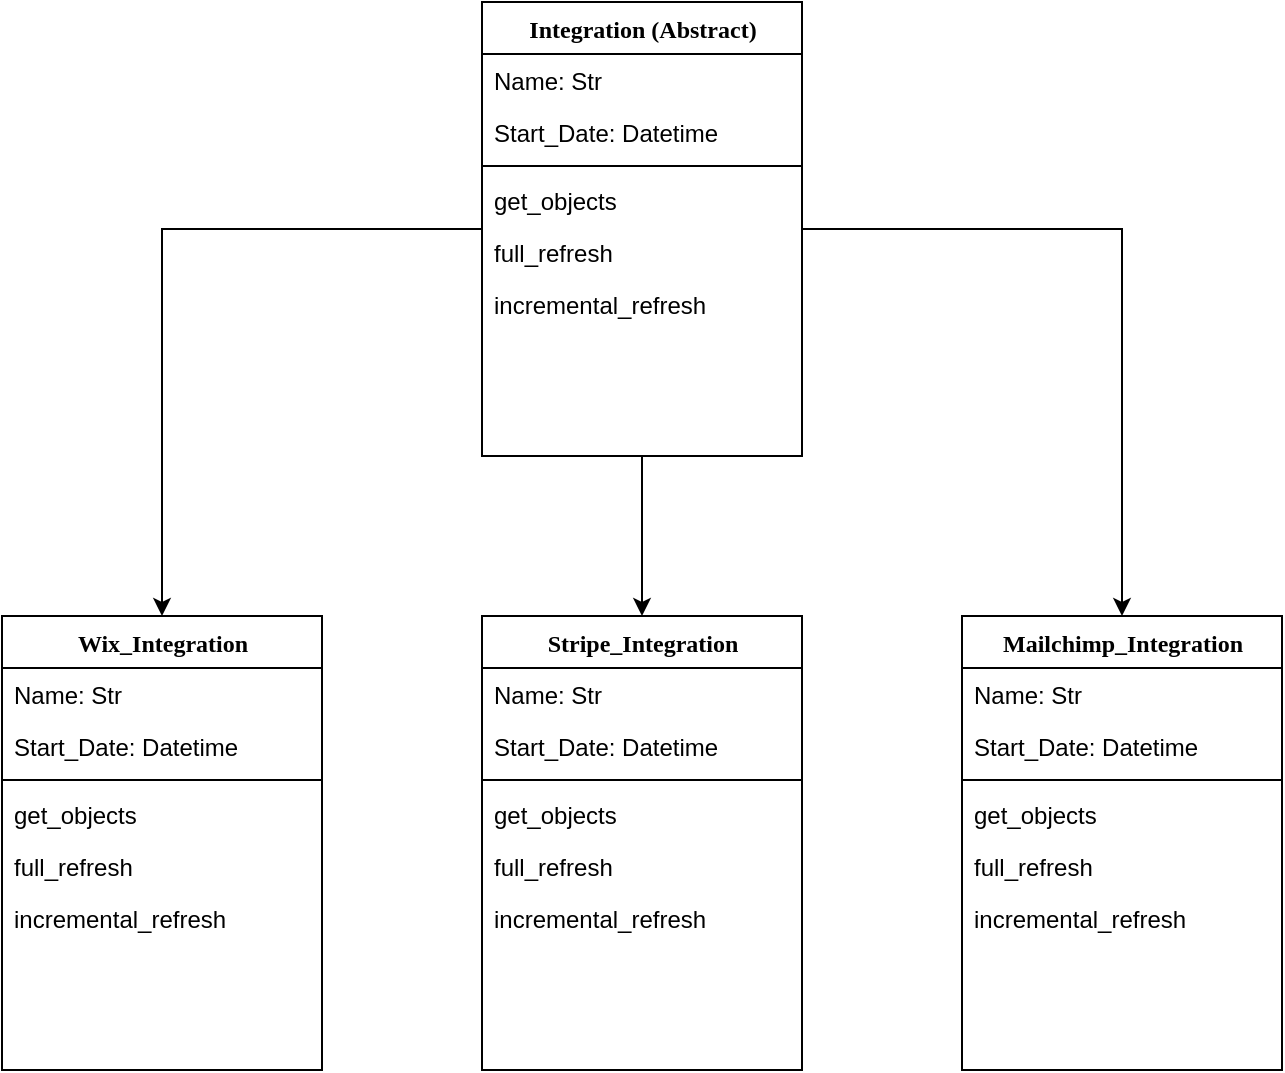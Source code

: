 <mxfile version="22.0.0" type="github">
  <diagram name="Page-1" id="9f46799a-70d6-7492-0946-bef42562c5a5">
    <mxGraphModel dx="1524" dy="823" grid="1" gridSize="10" guides="1" tooltips="1" connect="1" arrows="1" fold="1" page="1" pageScale="1" pageWidth="1100" pageHeight="850" background="none" math="0" shadow="0">
      <root>
        <mxCell id="0" />
        <mxCell id="1" parent="0" />
        <mxCell id="R25SOJnkUCNpR0DvzofN-9" value="" style="edgeStyle=orthogonalEdgeStyle;rounded=0;orthogonalLoop=1;jettySize=auto;html=1;" edge="1" parent="1" source="78961159f06e98e8-17" target="R25SOJnkUCNpR0DvzofN-2">
          <mxGeometry relative="1" as="geometry" />
        </mxCell>
        <mxCell id="R25SOJnkUCNpR0DvzofN-27" style="edgeStyle=orthogonalEdgeStyle;rounded=0;orthogonalLoop=1;jettySize=auto;html=1;entryX=0.5;entryY=0;entryDx=0;entryDy=0;" edge="1" parent="1" source="78961159f06e98e8-17" target="R25SOJnkUCNpR0DvzofN-11">
          <mxGeometry relative="1" as="geometry" />
        </mxCell>
        <mxCell id="R25SOJnkUCNpR0DvzofN-28" style="edgeStyle=orthogonalEdgeStyle;rounded=0;orthogonalLoop=1;jettySize=auto;html=1;" edge="1" parent="1" source="78961159f06e98e8-17" target="R25SOJnkUCNpR0DvzofN-19">
          <mxGeometry relative="1" as="geometry" />
        </mxCell>
        <mxCell id="78961159f06e98e8-17" value="Integration (Abstract)" style="swimlane;html=1;fontStyle=1;align=center;verticalAlign=top;childLayout=stackLayout;horizontal=1;startSize=26;horizontalStack=0;resizeParent=1;resizeLast=0;collapsible=1;marginBottom=0;swimlaneFillColor=#ffffff;rounded=0;shadow=0;comic=0;labelBackgroundColor=none;strokeWidth=1;fillColor=none;fontFamily=Verdana;fontSize=12" parent="1" vertex="1">
          <mxGeometry x="90" y="83" width="160" height="227" as="geometry" />
        </mxCell>
        <mxCell id="78961159f06e98e8-21" value="Name: Str" style="text;html=1;strokeColor=none;fillColor=none;align=left;verticalAlign=top;spacingLeft=4;spacingRight=4;whiteSpace=wrap;overflow=hidden;rotatable=0;points=[[0,0.5],[1,0.5]];portConstraint=eastwest;" parent="78961159f06e98e8-17" vertex="1">
          <mxGeometry y="26" width="160" height="26" as="geometry" />
        </mxCell>
        <mxCell id="78961159f06e98e8-23" value="Start_Date: Datetime" style="text;html=1;strokeColor=none;fillColor=none;align=left;verticalAlign=top;spacingLeft=4;spacingRight=4;whiteSpace=wrap;overflow=hidden;rotatable=0;points=[[0,0.5],[1,0.5]];portConstraint=eastwest;" parent="78961159f06e98e8-17" vertex="1">
          <mxGeometry y="52" width="160" height="26" as="geometry" />
        </mxCell>
        <mxCell id="78961159f06e98e8-19" value="" style="line;html=1;strokeWidth=1;fillColor=none;align=left;verticalAlign=middle;spacingTop=-1;spacingLeft=3;spacingRight=3;rotatable=0;labelPosition=right;points=[];portConstraint=eastwest;" parent="78961159f06e98e8-17" vertex="1">
          <mxGeometry y="78" width="160" height="8" as="geometry" />
        </mxCell>
        <mxCell id="78961159f06e98e8-20" value="get_objects" style="text;html=1;strokeColor=none;fillColor=none;align=left;verticalAlign=top;spacingLeft=4;spacingRight=4;whiteSpace=wrap;overflow=hidden;rotatable=0;points=[[0,0.5],[1,0.5]];portConstraint=eastwest;" parent="78961159f06e98e8-17" vertex="1">
          <mxGeometry y="86" width="160" height="26" as="geometry" />
        </mxCell>
        <mxCell id="78961159f06e98e8-27" value="full_refresh" style="text;html=1;strokeColor=none;fillColor=none;align=left;verticalAlign=top;spacingLeft=4;spacingRight=4;whiteSpace=wrap;overflow=hidden;rotatable=0;points=[[0,0.5],[1,0.5]];portConstraint=eastwest;" parent="78961159f06e98e8-17" vertex="1">
          <mxGeometry y="112" width="160" height="26" as="geometry" />
        </mxCell>
        <mxCell id="R25SOJnkUCNpR0DvzofN-1" value="incremental_refresh" style="text;html=1;strokeColor=none;fillColor=none;align=left;verticalAlign=top;spacingLeft=4;spacingRight=4;whiteSpace=wrap;overflow=hidden;rotatable=0;points=[[0,0.5],[1,0.5]];portConstraint=eastwest;" vertex="1" parent="78961159f06e98e8-17">
          <mxGeometry y="138" width="160" height="26" as="geometry" />
        </mxCell>
        <mxCell id="R25SOJnkUCNpR0DvzofN-2" value="Stripe_Integration" style="swimlane;html=1;fontStyle=1;align=center;verticalAlign=top;childLayout=stackLayout;horizontal=1;startSize=26;horizontalStack=0;resizeParent=1;resizeLast=0;collapsible=1;marginBottom=0;swimlaneFillColor=#ffffff;rounded=0;shadow=0;comic=0;labelBackgroundColor=none;strokeWidth=1;fillColor=none;fontFamily=Verdana;fontSize=12" vertex="1" parent="1">
          <mxGeometry x="90" y="390" width="160" height="227" as="geometry" />
        </mxCell>
        <mxCell id="R25SOJnkUCNpR0DvzofN-3" value="Name: Str" style="text;html=1;strokeColor=none;fillColor=none;align=left;verticalAlign=top;spacingLeft=4;spacingRight=4;whiteSpace=wrap;overflow=hidden;rotatable=0;points=[[0,0.5],[1,0.5]];portConstraint=eastwest;" vertex="1" parent="R25SOJnkUCNpR0DvzofN-2">
          <mxGeometry y="26" width="160" height="26" as="geometry" />
        </mxCell>
        <mxCell id="R25SOJnkUCNpR0DvzofN-4" value="Start_Date: Datetime" style="text;html=1;strokeColor=none;fillColor=none;align=left;verticalAlign=top;spacingLeft=4;spacingRight=4;whiteSpace=wrap;overflow=hidden;rotatable=0;points=[[0,0.5],[1,0.5]];portConstraint=eastwest;" vertex="1" parent="R25SOJnkUCNpR0DvzofN-2">
          <mxGeometry y="52" width="160" height="26" as="geometry" />
        </mxCell>
        <mxCell id="R25SOJnkUCNpR0DvzofN-5" value="" style="line;html=1;strokeWidth=1;fillColor=none;align=left;verticalAlign=middle;spacingTop=-1;spacingLeft=3;spacingRight=3;rotatable=0;labelPosition=right;points=[];portConstraint=eastwest;" vertex="1" parent="R25SOJnkUCNpR0DvzofN-2">
          <mxGeometry y="78" width="160" height="8" as="geometry" />
        </mxCell>
        <mxCell id="R25SOJnkUCNpR0DvzofN-6" value="get_objects" style="text;html=1;strokeColor=none;fillColor=none;align=left;verticalAlign=top;spacingLeft=4;spacingRight=4;whiteSpace=wrap;overflow=hidden;rotatable=0;points=[[0,0.5],[1,0.5]];portConstraint=eastwest;" vertex="1" parent="R25SOJnkUCNpR0DvzofN-2">
          <mxGeometry y="86" width="160" height="26" as="geometry" />
        </mxCell>
        <mxCell id="R25SOJnkUCNpR0DvzofN-7" value="full_refresh" style="text;html=1;strokeColor=none;fillColor=none;align=left;verticalAlign=top;spacingLeft=4;spacingRight=4;whiteSpace=wrap;overflow=hidden;rotatable=0;points=[[0,0.5],[1,0.5]];portConstraint=eastwest;" vertex="1" parent="R25SOJnkUCNpR0DvzofN-2">
          <mxGeometry y="112" width="160" height="26" as="geometry" />
        </mxCell>
        <mxCell id="R25SOJnkUCNpR0DvzofN-8" value="incremental_refresh" style="text;html=1;strokeColor=none;fillColor=none;align=left;verticalAlign=top;spacingLeft=4;spacingRight=4;whiteSpace=wrap;overflow=hidden;rotatable=0;points=[[0,0.5],[1,0.5]];portConstraint=eastwest;" vertex="1" parent="R25SOJnkUCNpR0DvzofN-2">
          <mxGeometry y="138" width="160" height="26" as="geometry" />
        </mxCell>
        <mxCell id="R25SOJnkUCNpR0DvzofN-11" value="Mailchimp_Integration" style="swimlane;html=1;fontStyle=1;align=center;verticalAlign=top;childLayout=stackLayout;horizontal=1;startSize=26;horizontalStack=0;resizeParent=1;resizeLast=0;collapsible=1;marginBottom=0;swimlaneFillColor=#ffffff;rounded=0;shadow=0;comic=0;labelBackgroundColor=none;strokeWidth=1;fillColor=none;fontFamily=Verdana;fontSize=12" vertex="1" parent="1">
          <mxGeometry x="330" y="390" width="160" height="227" as="geometry" />
        </mxCell>
        <mxCell id="R25SOJnkUCNpR0DvzofN-12" value="Name: Str" style="text;html=1;strokeColor=none;fillColor=none;align=left;verticalAlign=top;spacingLeft=4;spacingRight=4;whiteSpace=wrap;overflow=hidden;rotatable=0;points=[[0,0.5],[1,0.5]];portConstraint=eastwest;" vertex="1" parent="R25SOJnkUCNpR0DvzofN-11">
          <mxGeometry y="26" width="160" height="26" as="geometry" />
        </mxCell>
        <mxCell id="R25SOJnkUCNpR0DvzofN-13" value="Start_Date: Datetime" style="text;html=1;strokeColor=none;fillColor=none;align=left;verticalAlign=top;spacingLeft=4;spacingRight=4;whiteSpace=wrap;overflow=hidden;rotatable=0;points=[[0,0.5],[1,0.5]];portConstraint=eastwest;" vertex="1" parent="R25SOJnkUCNpR0DvzofN-11">
          <mxGeometry y="52" width="160" height="26" as="geometry" />
        </mxCell>
        <mxCell id="R25SOJnkUCNpR0DvzofN-14" value="" style="line;html=1;strokeWidth=1;fillColor=none;align=left;verticalAlign=middle;spacingTop=-1;spacingLeft=3;spacingRight=3;rotatable=0;labelPosition=right;points=[];portConstraint=eastwest;" vertex="1" parent="R25SOJnkUCNpR0DvzofN-11">
          <mxGeometry y="78" width="160" height="8" as="geometry" />
        </mxCell>
        <mxCell id="R25SOJnkUCNpR0DvzofN-15" value="get_objects" style="text;html=1;strokeColor=none;fillColor=none;align=left;verticalAlign=top;spacingLeft=4;spacingRight=4;whiteSpace=wrap;overflow=hidden;rotatable=0;points=[[0,0.5],[1,0.5]];portConstraint=eastwest;" vertex="1" parent="R25SOJnkUCNpR0DvzofN-11">
          <mxGeometry y="86" width="160" height="26" as="geometry" />
        </mxCell>
        <mxCell id="R25SOJnkUCNpR0DvzofN-16" value="full_refresh" style="text;html=1;strokeColor=none;fillColor=none;align=left;verticalAlign=top;spacingLeft=4;spacingRight=4;whiteSpace=wrap;overflow=hidden;rotatable=0;points=[[0,0.5],[1,0.5]];portConstraint=eastwest;" vertex="1" parent="R25SOJnkUCNpR0DvzofN-11">
          <mxGeometry y="112" width="160" height="26" as="geometry" />
        </mxCell>
        <mxCell id="R25SOJnkUCNpR0DvzofN-17" value="incremental_refresh" style="text;html=1;strokeColor=none;fillColor=none;align=left;verticalAlign=top;spacingLeft=4;spacingRight=4;whiteSpace=wrap;overflow=hidden;rotatable=0;points=[[0,0.5],[1,0.5]];portConstraint=eastwest;" vertex="1" parent="R25SOJnkUCNpR0DvzofN-11">
          <mxGeometry y="138" width="160" height="26" as="geometry" />
        </mxCell>
        <mxCell id="R25SOJnkUCNpR0DvzofN-19" value="Wix_Integration" style="swimlane;html=1;fontStyle=1;align=center;verticalAlign=top;childLayout=stackLayout;horizontal=1;startSize=26;horizontalStack=0;resizeParent=1;resizeLast=0;collapsible=1;marginBottom=0;swimlaneFillColor=#ffffff;rounded=0;shadow=0;comic=0;labelBackgroundColor=none;strokeWidth=1;fillColor=none;fontFamily=Verdana;fontSize=12" vertex="1" parent="1">
          <mxGeometry x="-150" y="390" width="160" height="227" as="geometry" />
        </mxCell>
        <mxCell id="R25SOJnkUCNpR0DvzofN-20" value="Name: Str" style="text;html=1;strokeColor=none;fillColor=none;align=left;verticalAlign=top;spacingLeft=4;spacingRight=4;whiteSpace=wrap;overflow=hidden;rotatable=0;points=[[0,0.5],[1,0.5]];portConstraint=eastwest;" vertex="1" parent="R25SOJnkUCNpR0DvzofN-19">
          <mxGeometry y="26" width="160" height="26" as="geometry" />
        </mxCell>
        <mxCell id="R25SOJnkUCNpR0DvzofN-21" value="Start_Date: Datetime" style="text;html=1;strokeColor=none;fillColor=none;align=left;verticalAlign=top;spacingLeft=4;spacingRight=4;whiteSpace=wrap;overflow=hidden;rotatable=0;points=[[0,0.5],[1,0.5]];portConstraint=eastwest;" vertex="1" parent="R25SOJnkUCNpR0DvzofN-19">
          <mxGeometry y="52" width="160" height="26" as="geometry" />
        </mxCell>
        <mxCell id="R25SOJnkUCNpR0DvzofN-22" value="" style="line;html=1;strokeWidth=1;fillColor=none;align=left;verticalAlign=middle;spacingTop=-1;spacingLeft=3;spacingRight=3;rotatable=0;labelPosition=right;points=[];portConstraint=eastwest;" vertex="1" parent="R25SOJnkUCNpR0DvzofN-19">
          <mxGeometry y="78" width="160" height="8" as="geometry" />
        </mxCell>
        <mxCell id="R25SOJnkUCNpR0DvzofN-23" value="get_objects" style="text;html=1;strokeColor=none;fillColor=none;align=left;verticalAlign=top;spacingLeft=4;spacingRight=4;whiteSpace=wrap;overflow=hidden;rotatable=0;points=[[0,0.5],[1,0.5]];portConstraint=eastwest;" vertex="1" parent="R25SOJnkUCNpR0DvzofN-19">
          <mxGeometry y="86" width="160" height="26" as="geometry" />
        </mxCell>
        <mxCell id="R25SOJnkUCNpR0DvzofN-24" value="full_refresh" style="text;html=1;strokeColor=none;fillColor=none;align=left;verticalAlign=top;spacingLeft=4;spacingRight=4;whiteSpace=wrap;overflow=hidden;rotatable=0;points=[[0,0.5],[1,0.5]];portConstraint=eastwest;" vertex="1" parent="R25SOJnkUCNpR0DvzofN-19">
          <mxGeometry y="112" width="160" height="26" as="geometry" />
        </mxCell>
        <mxCell id="R25SOJnkUCNpR0DvzofN-25" value="incremental_refresh" style="text;html=1;strokeColor=none;fillColor=none;align=left;verticalAlign=top;spacingLeft=4;spacingRight=4;whiteSpace=wrap;overflow=hidden;rotatable=0;points=[[0,0.5],[1,0.5]];portConstraint=eastwest;" vertex="1" parent="R25SOJnkUCNpR0DvzofN-19">
          <mxGeometry y="138" width="160" height="26" as="geometry" />
        </mxCell>
      </root>
    </mxGraphModel>
  </diagram>
</mxfile>
